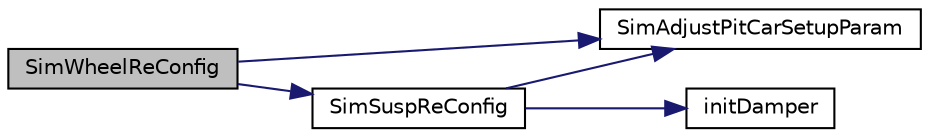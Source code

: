 digraph "SimWheelReConfig"
{
  edge [fontname="Helvetica",fontsize="10",labelfontname="Helvetica",labelfontsize="10"];
  node [fontname="Helvetica",fontsize="10",shape=record];
  rankdir="LR";
  Node1 [label="SimWheelReConfig",height=0.2,width=0.4,color="black", fillcolor="grey75", style="filled", fontcolor="black"];
  Node1 -> Node2 [color="midnightblue",fontsize="10",style="solid",fontname="Helvetica"];
  Node2 [label="SimAdjustPitCarSetupParam",height=0.2,width=0.4,color="black", fillcolor="white", style="filled",URL="$sim_8h.html#afc6ea13ff131943e4330a610e57095aa"];
  Node1 -> Node3 [color="midnightblue",fontsize="10",style="solid",fontname="Helvetica"];
  Node3 [label="SimSuspReConfig",height=0.2,width=0.4,color="black", fillcolor="white", style="filled",URL="$sim_8h.html#afa279c3a9dbcbce186c7d5b9bec87273"];
  Node3 -> Node2 [color="midnightblue",fontsize="10",style="solid",fontname="Helvetica"];
  Node3 -> Node4 [color="midnightblue",fontsize="10",style="solid",fontname="Helvetica"];
  Node4 [label="initDamper",height=0.2,width=0.4,color="black", fillcolor="white", style="filled",URL="$susp_8cpp.html#a007c83519cce3fa801ccc24cf2341997"];
}
